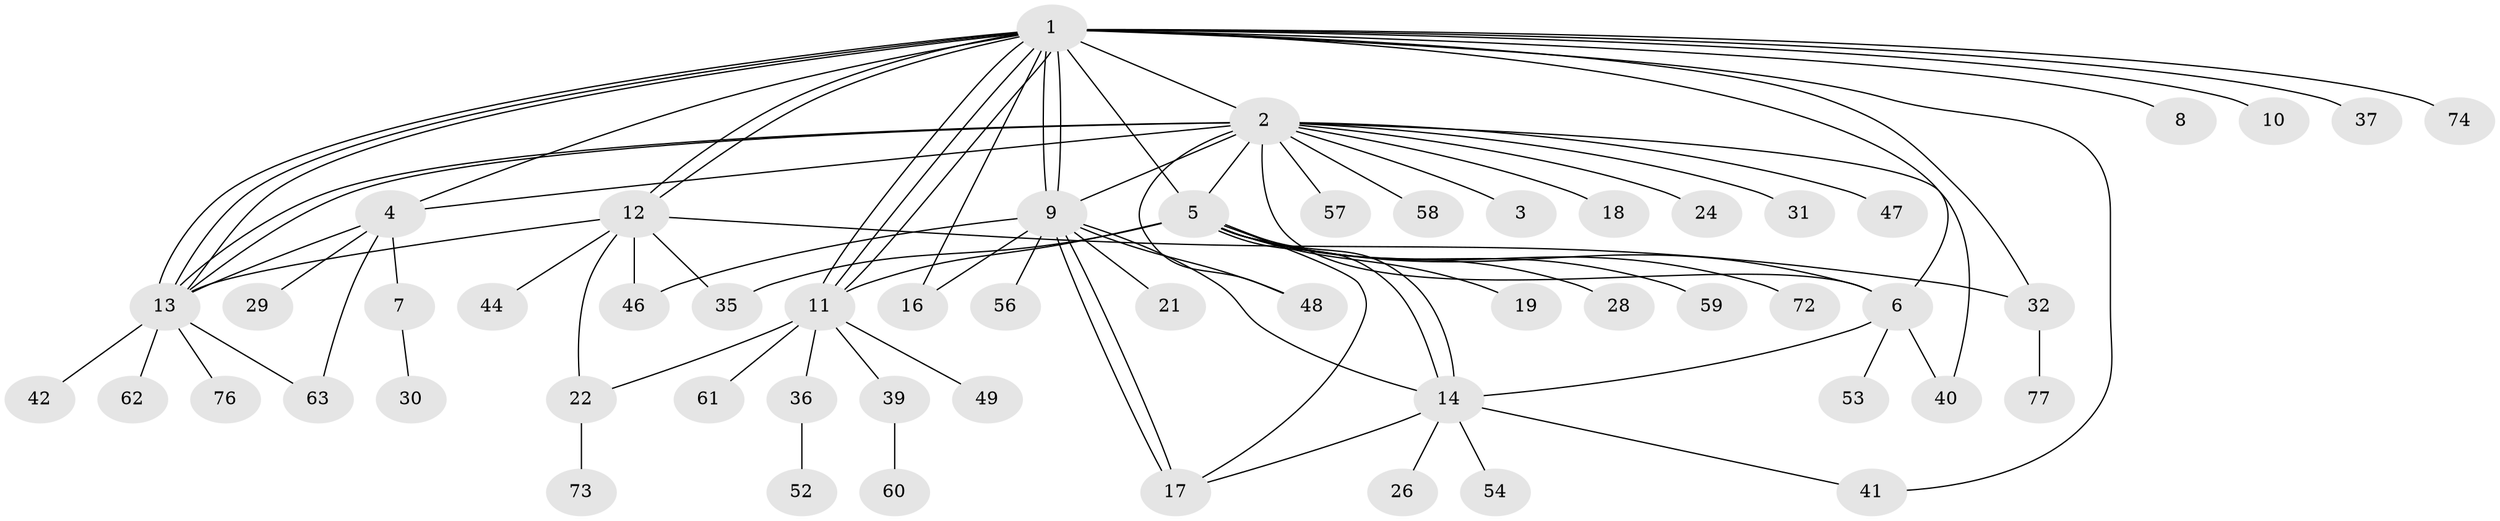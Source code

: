 // original degree distribution, {21: 0.012987012987012988, 18: 0.012987012987012988, 2: 0.2727272727272727, 6: 0.025974025974025976, 13: 0.012987012987012988, 3: 0.09090909090909091, 1: 0.44155844155844154, 9: 0.025974025974025976, 7: 0.025974025974025976, 11: 0.012987012987012988, 4: 0.06493506493506493}
// Generated by graph-tools (version 1.1) at 2025/11/02/27/25 16:11:11]
// undirected, 55 vertices, 85 edges
graph export_dot {
graph [start="1"]
  node [color=gray90,style=filled];
  1 [super="+55"];
  2 [super="+25"];
  3 [super="+23"];
  4 [super="+67"];
  5 [super="+75"];
  6 [super="+51"];
  7 [super="+68"];
  8;
  9 [super="+15"];
  10 [super="+64"];
  11 [super="+38"];
  12 [super="+27"];
  13 [super="+20"];
  14 [super="+34"];
  16;
  17 [super="+69"];
  18;
  19;
  21;
  22;
  24;
  26;
  28;
  29 [super="+45"];
  30 [super="+43"];
  31 [super="+71"];
  32 [super="+33"];
  35 [super="+65"];
  36 [super="+50"];
  37;
  39;
  40;
  41 [super="+66"];
  42;
  44;
  46 [super="+70"];
  47;
  48;
  49;
  52;
  53;
  54;
  56;
  57;
  58;
  59;
  60;
  61;
  62;
  63;
  72;
  73;
  74;
  76;
  77;
  1 -- 2;
  1 -- 5;
  1 -- 8;
  1 -- 9;
  1 -- 9;
  1 -- 10;
  1 -- 11;
  1 -- 11;
  1 -- 11;
  1 -- 12;
  1 -- 12;
  1 -- 13;
  1 -- 13;
  1 -- 13;
  1 -- 32;
  1 -- 37;
  1 -- 41;
  1 -- 74;
  1 -- 6;
  1 -- 16;
  1 -- 4;
  2 -- 3;
  2 -- 4;
  2 -- 5;
  2 -- 6;
  2 -- 13 [weight=2];
  2 -- 13;
  2 -- 18;
  2 -- 24;
  2 -- 31;
  2 -- 40;
  2 -- 47;
  2 -- 57;
  2 -- 58;
  2 -- 48;
  2 -- 9;
  4 -- 7;
  4 -- 13;
  4 -- 29;
  4 -- 63;
  5 -- 6;
  5 -- 11;
  5 -- 14 [weight=2];
  5 -- 14;
  5 -- 17;
  5 -- 19;
  5 -- 28;
  5 -- 59;
  5 -- 72;
  5 -- 35;
  6 -- 40;
  6 -- 53;
  6 -- 14;
  7 -- 30;
  9 -- 14;
  9 -- 16;
  9 -- 17;
  9 -- 17;
  9 -- 48;
  9 -- 56;
  9 -- 21;
  9 -- 46;
  11 -- 36;
  11 -- 39;
  11 -- 49;
  11 -- 61;
  11 -- 22;
  12 -- 22;
  12 -- 35;
  12 -- 44;
  12 -- 13;
  12 -- 32;
  12 -- 46 [weight=2];
  13 -- 42;
  13 -- 62;
  13 -- 63;
  13 -- 76;
  14 -- 26;
  14 -- 54;
  14 -- 41;
  14 -- 17;
  22 -- 73;
  32 -- 77;
  36 -- 52;
  39 -- 60;
}
